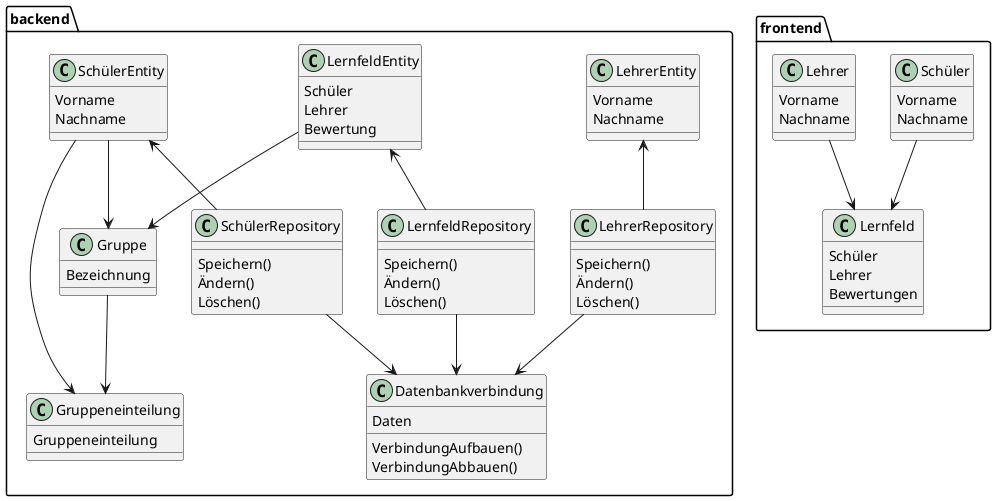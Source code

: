 @startuml

namespace backend{
class           LehrerRepository{
Speichern()
Ändern()
Löschen()
}

class           SchülerRepository{
Speichern()
Ändern()
Löschen()
}

class LernfeldRepository{
Speichern()
Ändern()
Löschen()
}

class           LehrerEntity{
Vorname
Nachname
}

class           SchülerEntity{
Vorname
Nachname
}

class LernfeldEntity{
Schüler
Lehrer
Bewertung
}

class Datenbankverbindung{
Daten
VerbindungAufbauen()
VerbindungAbbauen()
}

class           Gruppeneinteilung{
Gruppeneinteilung
}

class           Gruppe{
Bezeichnung
}

SchülerEntity --> Gruppe
SchülerEntity --> Gruppeneinteilung
Gruppe --> Gruppeneinteilung
LernfeldEntity --> Gruppe

LehrerEntity <-- LehrerRepository
SchülerEntity <-- SchülerRepository
LernfeldEntity <-- LernfeldRepository

LehrerRepository --> Datenbankverbindung
SchülerRepository --> Datenbankverbindung
LernfeldRepository --> Datenbankverbindung
}


namespace frontend{

class           Lernfeld{
Schüler
Lehrer
Bewertungen
}

class           Lehrer{
Vorname
Nachname
}

class           Schüler{
Vorname
Nachname
}


Lehrer --> Lernfeld
Schüler --> Lernfeld
}


@enduml

